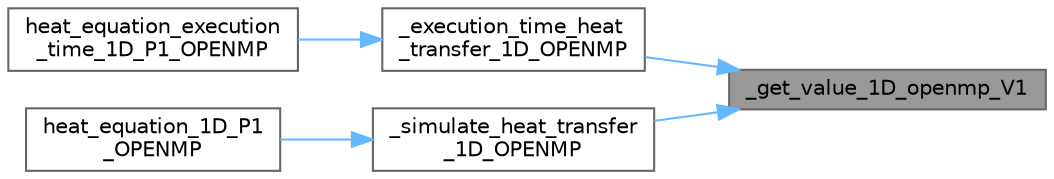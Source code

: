 digraph "_get_value_1D_openmp_V1"
{
 // LATEX_PDF_SIZE
  bgcolor="transparent";
  edge [fontname=Helvetica,fontsize=10,labelfontname=Helvetica,labelfontsize=10];
  node [fontname=Helvetica,fontsize=10,shape=box,height=0.2,width=0.4];
  rankdir="RL";
  Node1 [id="Node000001",label="_get_value_1D_openmp_V1",height=0.2,width=0.4,color="gray40", fillcolor="grey60", style="filled", fontcolor="black",tooltip="This is a function calculates the value of specific point in the space at specific time in 1D."];
  Node1 -> Node2 [id="edge1_Node000001_Node000002",dir="back",color="steelblue1",style="solid",tooltip=" "];
  Node2 [id="Node000002",label="_execution_time_heat\l_transfer_1D_OPENMP",height=0.2,width=0.4,color="grey40", fillcolor="white", style="filled",URL="$thermopara_8c.html#a86e54517f2f45ee340422527c3691564",tooltip="This is a function that simulates the heat transfer in 1D object as wire, and return the execution ti..."];
  Node2 -> Node3 [id="edge2_Node000002_Node000003",dir="back",color="steelblue1",style="solid",tooltip=" "];
  Node3 [id="Node000003",label="heat_equation_execution\l_time_1D_P1_OPENMP",height=0.2,width=0.4,color="grey40", fillcolor="white", style="filled",URL="$physics_8c.html#ab7206b80d87cfec3cb813f479fd0883a",tooltip=" "];
  Node1 -> Node4 [id="edge3_Node000001_Node000004",dir="back",color="steelblue1",style="solid",tooltip=" "];
  Node4 [id="Node000004",label="_simulate_heat_transfer\l_1D_OPENMP",height=0.2,width=0.4,color="grey40", fillcolor="white", style="filled",URL="$thermopara_8c.html#a1be44030d66018e8684abb8fc0c91d9a",tooltip="This is a function that simulates the heat transfer in 1D object as wire, and writes the result to a ..."];
  Node4 -> Node5 [id="edge4_Node000004_Node000005",dir="back",color="steelblue1",style="solid",tooltip=" "];
  Node5 [id="Node000005",label="heat_equation_1D_P1\l_OPENMP",height=0.2,width=0.4,color="grey40", fillcolor="white", style="filled",URL="$physics_8c.html#a38c136c435bf6f862127e3cfaccc1a0e",tooltip=" "];
}
